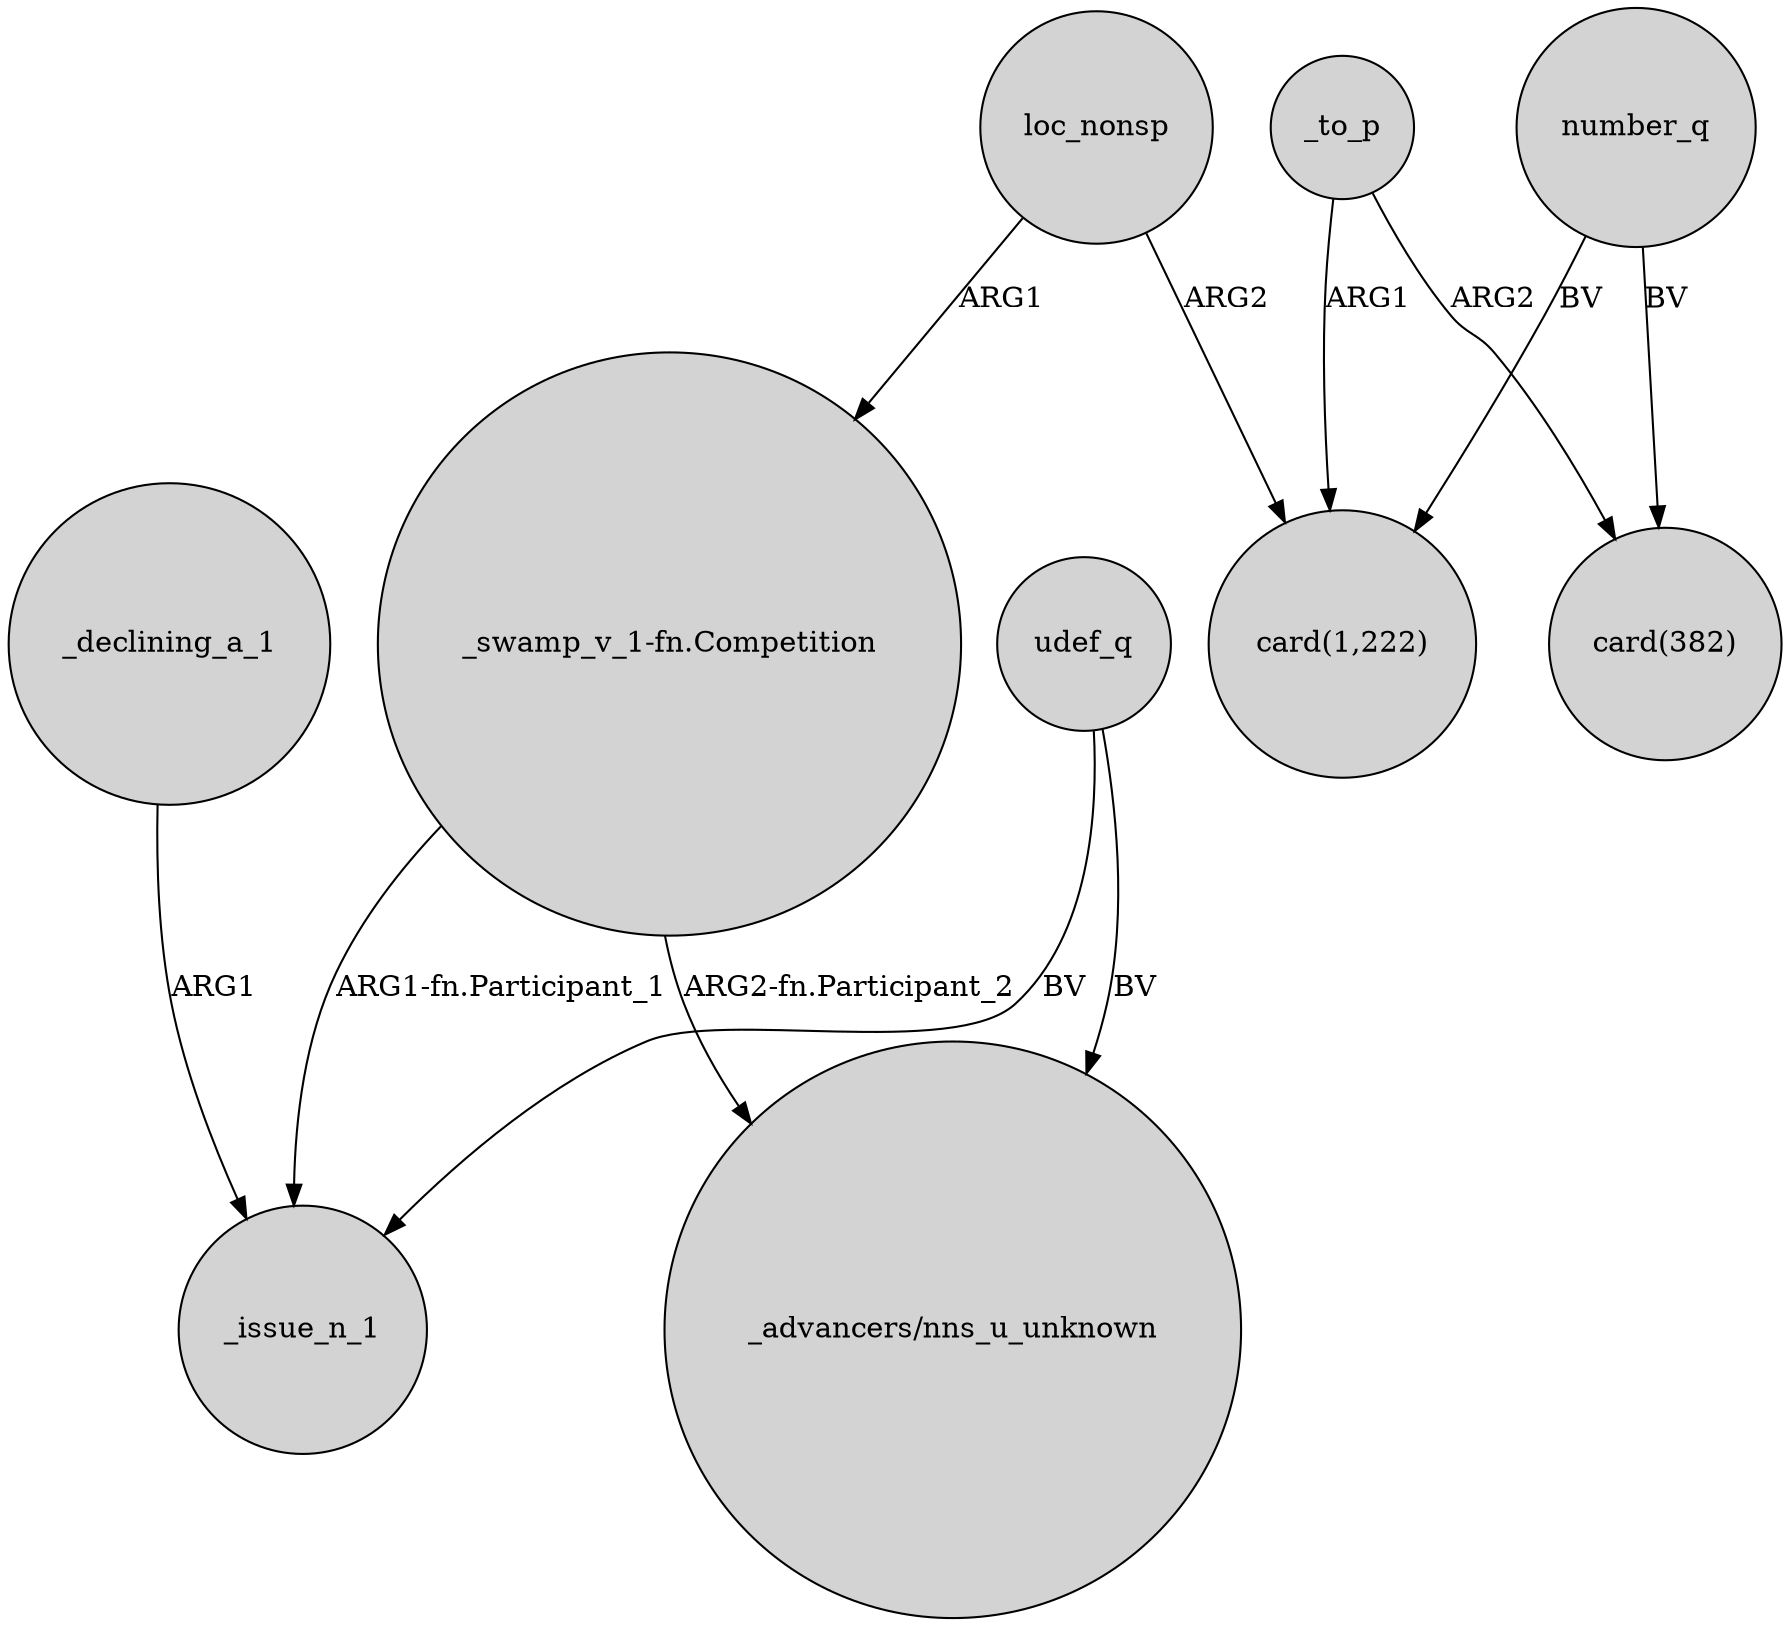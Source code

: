 digraph {
	node [shape=circle style=filled]
	udef_q -> _issue_n_1 [label=BV]
	_to_p -> "card(382)" [label=ARG2]
	udef_q -> "_advancers/nns_u_unknown" [label=BV]
	_to_p -> "card(1,222)" [label=ARG1]
	number_q -> "card(1,222)" [label=BV]
	"_swamp_v_1-fn.Competition" -> "_advancers/nns_u_unknown" [label="ARG2-fn.Participant_2"]
	"_swamp_v_1-fn.Competition" -> _issue_n_1 [label="ARG1-fn.Participant_1"]
	number_q -> "card(382)" [label=BV]
	loc_nonsp -> "card(1,222)" [label=ARG2]
	loc_nonsp -> "_swamp_v_1-fn.Competition" [label=ARG1]
	_declining_a_1 -> _issue_n_1 [label=ARG1]
}
